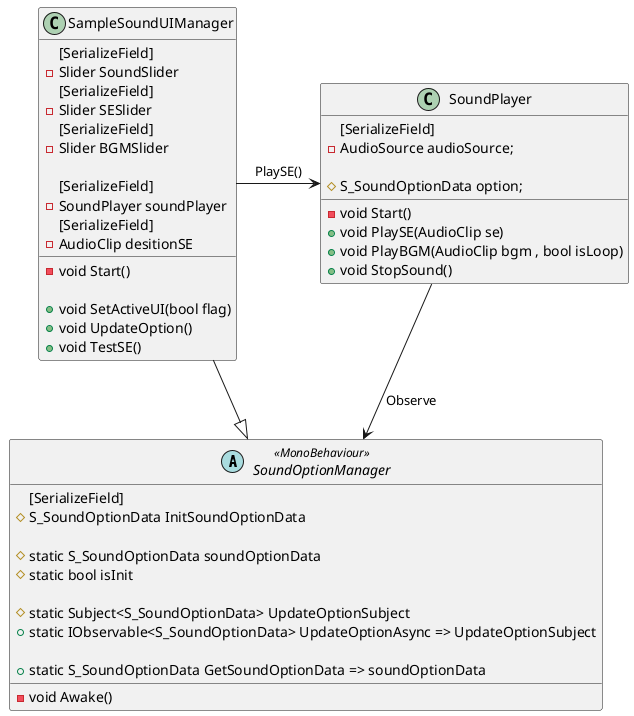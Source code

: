 @startuml SoundOptionUI
    abstract class SoundOptionManager <<MonoBehaviour>>{
        [SerializeField]
        # S_SoundOptionData InitSoundOptionData

        # static S_SoundOptionData soundOptionData
        # static bool isInit

        # static Subject<S_SoundOptionData> UpdateOptionSubject
        + static IObservable<S_SoundOptionData> UpdateOptionAsync => UpdateOptionSubject

        + static S_SoundOptionData GetSoundOptionData => soundOptionData

        - void Awake()
    }

    class SampleSoundUIManager{
        [SerializeField]
        - Slider SoundSlider
        [SerializeField]
        - Slider SESlider
        [SerializeField]
        - Slider BGMSlider

        [SerializeField]
        - SoundPlayer soundPlayer
        [SerializeField]
        - AudioClip desitionSE

        -void Start()

        + void SetActiveUI(bool flag)
        + void UpdateOption()
        + void TestSE()
    }

    class SoundPlayer{
        [SerializeField]
        - AudioSource audioSource;

        # S_SoundOptionData option;

        - void Start()
        + void PlaySE(AudioClip se)
        + void PlayBGM(AudioClip bgm , bool isLoop)
        + void StopSound()
    }

    SoundPlayer --> SoundOptionManager : Observe
    SampleSoundUIManager --|> SoundOptionManager 
    SampleSoundUIManager -right-> SoundPlayer : PlaySE()
@enduml